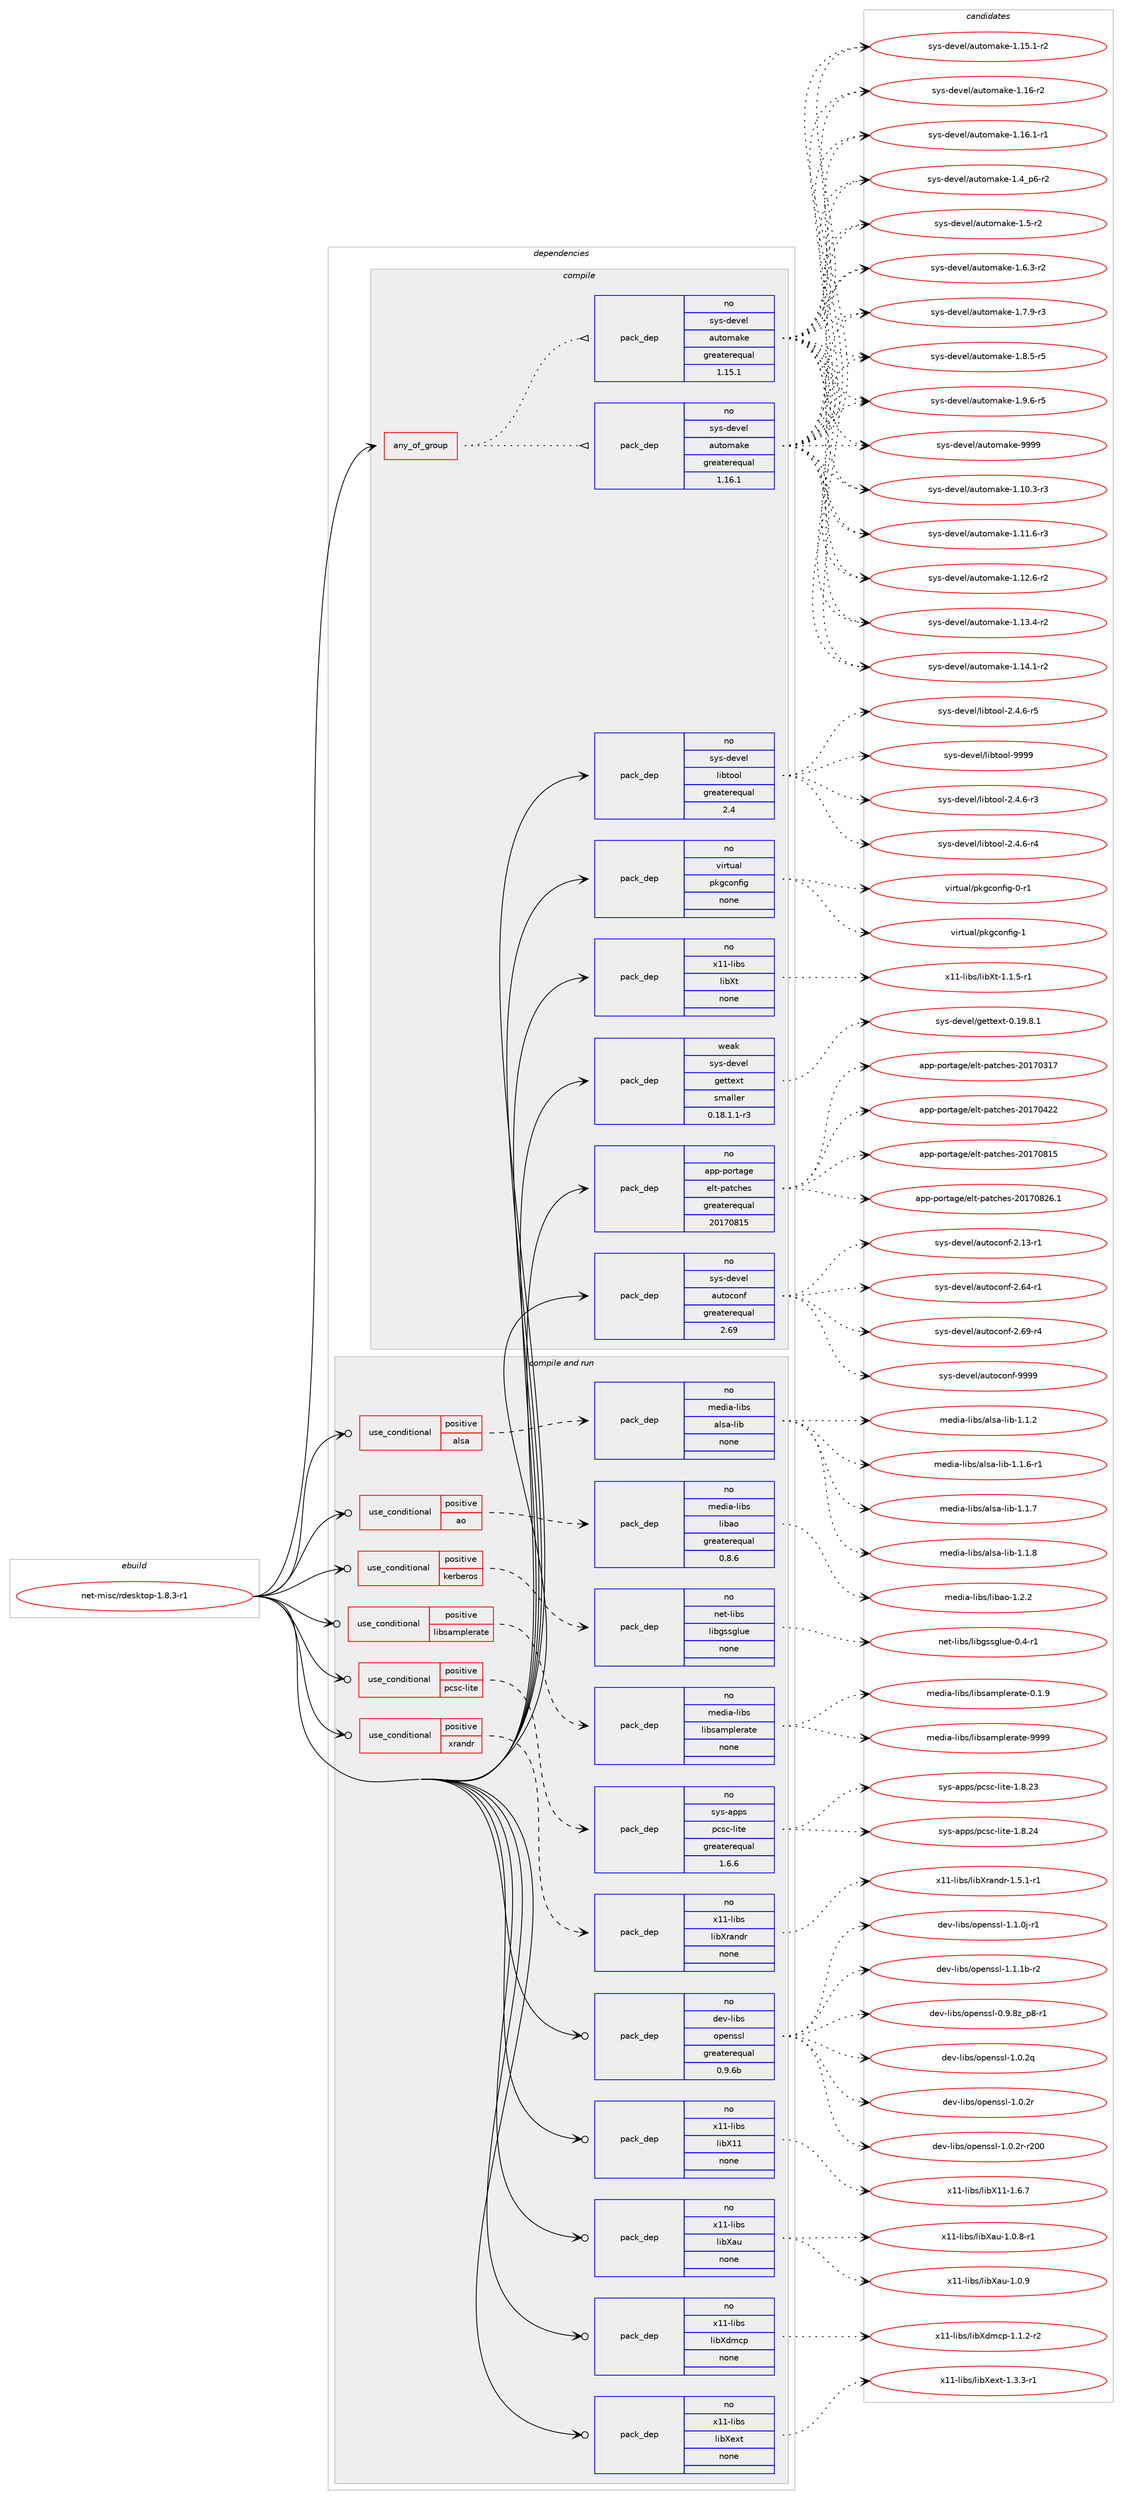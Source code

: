 digraph prolog {

# *************
# Graph options
# *************

newrank=true;
concentrate=true;
compound=true;
graph [rankdir=LR,fontname=Helvetica,fontsize=10,ranksep=1.5];#, ranksep=2.5, nodesep=0.2];
edge  [arrowhead=vee];
node  [fontname=Helvetica,fontsize=10];

# **********
# The ebuild
# **********

subgraph cluster_leftcol {
color=gray;
rank=same;
label=<<i>ebuild</i>>;
id [label="net-misc/rdesktop-1.8.3-r1", color=red, width=4, href="../net-misc/rdesktop-1.8.3-r1.svg"];
}

# ****************
# The dependencies
# ****************

subgraph cluster_midcol {
color=gray;
label=<<i>dependencies</i>>;
subgraph cluster_compile {
fillcolor="#eeeeee";
style=filled;
label=<<i>compile</i>>;
subgraph any26441 {
dependency1671557 [label=<<TABLE BORDER="0" CELLBORDER="1" CELLSPACING="0" CELLPADDING="4"><TR><TD CELLPADDING="10">any_of_group</TD></TR></TABLE>>, shape=none, color=red];subgraph pack1195155 {
dependency1671558 [label=<<TABLE BORDER="0" CELLBORDER="1" CELLSPACING="0" CELLPADDING="4" WIDTH="220"><TR><TD ROWSPAN="6" CELLPADDING="30">pack_dep</TD></TR><TR><TD WIDTH="110">no</TD></TR><TR><TD>sys-devel</TD></TR><TR><TD>automake</TD></TR><TR><TD>greaterequal</TD></TR><TR><TD>1.16.1</TD></TR></TABLE>>, shape=none, color=blue];
}
dependency1671557:e -> dependency1671558:w [weight=20,style="dotted",arrowhead="oinv"];
subgraph pack1195156 {
dependency1671559 [label=<<TABLE BORDER="0" CELLBORDER="1" CELLSPACING="0" CELLPADDING="4" WIDTH="220"><TR><TD ROWSPAN="6" CELLPADDING="30">pack_dep</TD></TR><TR><TD WIDTH="110">no</TD></TR><TR><TD>sys-devel</TD></TR><TR><TD>automake</TD></TR><TR><TD>greaterequal</TD></TR><TR><TD>1.15.1</TD></TR></TABLE>>, shape=none, color=blue];
}
dependency1671557:e -> dependency1671559:w [weight=20,style="dotted",arrowhead="oinv"];
}
id:e -> dependency1671557:w [weight=20,style="solid",arrowhead="vee"];
subgraph pack1195157 {
dependency1671560 [label=<<TABLE BORDER="0" CELLBORDER="1" CELLSPACING="0" CELLPADDING="4" WIDTH="220"><TR><TD ROWSPAN="6" CELLPADDING="30">pack_dep</TD></TR><TR><TD WIDTH="110">no</TD></TR><TR><TD>app-portage</TD></TR><TR><TD>elt-patches</TD></TR><TR><TD>greaterequal</TD></TR><TR><TD>20170815</TD></TR></TABLE>>, shape=none, color=blue];
}
id:e -> dependency1671560:w [weight=20,style="solid",arrowhead="vee"];
subgraph pack1195158 {
dependency1671561 [label=<<TABLE BORDER="0" CELLBORDER="1" CELLSPACING="0" CELLPADDING="4" WIDTH="220"><TR><TD ROWSPAN="6" CELLPADDING="30">pack_dep</TD></TR><TR><TD WIDTH="110">no</TD></TR><TR><TD>sys-devel</TD></TR><TR><TD>autoconf</TD></TR><TR><TD>greaterequal</TD></TR><TR><TD>2.69</TD></TR></TABLE>>, shape=none, color=blue];
}
id:e -> dependency1671561:w [weight=20,style="solid",arrowhead="vee"];
subgraph pack1195159 {
dependency1671562 [label=<<TABLE BORDER="0" CELLBORDER="1" CELLSPACING="0" CELLPADDING="4" WIDTH="220"><TR><TD ROWSPAN="6" CELLPADDING="30">pack_dep</TD></TR><TR><TD WIDTH="110">no</TD></TR><TR><TD>sys-devel</TD></TR><TR><TD>libtool</TD></TR><TR><TD>greaterequal</TD></TR><TR><TD>2.4</TD></TR></TABLE>>, shape=none, color=blue];
}
id:e -> dependency1671562:w [weight=20,style="solid",arrowhead="vee"];
subgraph pack1195160 {
dependency1671563 [label=<<TABLE BORDER="0" CELLBORDER="1" CELLSPACING="0" CELLPADDING="4" WIDTH="220"><TR><TD ROWSPAN="6" CELLPADDING="30">pack_dep</TD></TR><TR><TD WIDTH="110">no</TD></TR><TR><TD>virtual</TD></TR><TR><TD>pkgconfig</TD></TR><TR><TD>none</TD></TR><TR><TD></TD></TR></TABLE>>, shape=none, color=blue];
}
id:e -> dependency1671563:w [weight=20,style="solid",arrowhead="vee"];
subgraph pack1195161 {
dependency1671564 [label=<<TABLE BORDER="0" CELLBORDER="1" CELLSPACING="0" CELLPADDING="4" WIDTH="220"><TR><TD ROWSPAN="6" CELLPADDING="30">pack_dep</TD></TR><TR><TD WIDTH="110">no</TD></TR><TR><TD>x11-libs</TD></TR><TR><TD>libXt</TD></TR><TR><TD>none</TD></TR><TR><TD></TD></TR></TABLE>>, shape=none, color=blue];
}
id:e -> dependency1671564:w [weight=20,style="solid",arrowhead="vee"];
subgraph pack1195162 {
dependency1671565 [label=<<TABLE BORDER="0" CELLBORDER="1" CELLSPACING="0" CELLPADDING="4" WIDTH="220"><TR><TD ROWSPAN="6" CELLPADDING="30">pack_dep</TD></TR><TR><TD WIDTH="110">weak</TD></TR><TR><TD>sys-devel</TD></TR><TR><TD>gettext</TD></TR><TR><TD>smaller</TD></TR><TR><TD>0.18.1.1-r3</TD></TR></TABLE>>, shape=none, color=blue];
}
id:e -> dependency1671565:w [weight=20,style="solid",arrowhead="vee"];
}
subgraph cluster_compileandrun {
fillcolor="#eeeeee";
style=filled;
label=<<i>compile and run</i>>;
subgraph cond449131 {
dependency1671566 [label=<<TABLE BORDER="0" CELLBORDER="1" CELLSPACING="0" CELLPADDING="4"><TR><TD ROWSPAN="3" CELLPADDING="10">use_conditional</TD></TR><TR><TD>positive</TD></TR><TR><TD>alsa</TD></TR></TABLE>>, shape=none, color=red];
subgraph pack1195163 {
dependency1671567 [label=<<TABLE BORDER="0" CELLBORDER="1" CELLSPACING="0" CELLPADDING="4" WIDTH="220"><TR><TD ROWSPAN="6" CELLPADDING="30">pack_dep</TD></TR><TR><TD WIDTH="110">no</TD></TR><TR><TD>media-libs</TD></TR><TR><TD>alsa-lib</TD></TR><TR><TD>none</TD></TR><TR><TD></TD></TR></TABLE>>, shape=none, color=blue];
}
dependency1671566:e -> dependency1671567:w [weight=20,style="dashed",arrowhead="vee"];
}
id:e -> dependency1671566:w [weight=20,style="solid",arrowhead="odotvee"];
subgraph cond449132 {
dependency1671568 [label=<<TABLE BORDER="0" CELLBORDER="1" CELLSPACING="0" CELLPADDING="4"><TR><TD ROWSPAN="3" CELLPADDING="10">use_conditional</TD></TR><TR><TD>positive</TD></TR><TR><TD>ao</TD></TR></TABLE>>, shape=none, color=red];
subgraph pack1195164 {
dependency1671569 [label=<<TABLE BORDER="0" CELLBORDER="1" CELLSPACING="0" CELLPADDING="4" WIDTH="220"><TR><TD ROWSPAN="6" CELLPADDING="30">pack_dep</TD></TR><TR><TD WIDTH="110">no</TD></TR><TR><TD>media-libs</TD></TR><TR><TD>libao</TD></TR><TR><TD>greaterequal</TD></TR><TR><TD>0.8.6</TD></TR></TABLE>>, shape=none, color=blue];
}
dependency1671568:e -> dependency1671569:w [weight=20,style="dashed",arrowhead="vee"];
}
id:e -> dependency1671568:w [weight=20,style="solid",arrowhead="odotvee"];
subgraph cond449133 {
dependency1671570 [label=<<TABLE BORDER="0" CELLBORDER="1" CELLSPACING="0" CELLPADDING="4"><TR><TD ROWSPAN="3" CELLPADDING="10">use_conditional</TD></TR><TR><TD>positive</TD></TR><TR><TD>kerberos</TD></TR></TABLE>>, shape=none, color=red];
subgraph pack1195165 {
dependency1671571 [label=<<TABLE BORDER="0" CELLBORDER="1" CELLSPACING="0" CELLPADDING="4" WIDTH="220"><TR><TD ROWSPAN="6" CELLPADDING="30">pack_dep</TD></TR><TR><TD WIDTH="110">no</TD></TR><TR><TD>net-libs</TD></TR><TR><TD>libgssglue</TD></TR><TR><TD>none</TD></TR><TR><TD></TD></TR></TABLE>>, shape=none, color=blue];
}
dependency1671570:e -> dependency1671571:w [weight=20,style="dashed",arrowhead="vee"];
}
id:e -> dependency1671570:w [weight=20,style="solid",arrowhead="odotvee"];
subgraph cond449134 {
dependency1671572 [label=<<TABLE BORDER="0" CELLBORDER="1" CELLSPACING="0" CELLPADDING="4"><TR><TD ROWSPAN="3" CELLPADDING="10">use_conditional</TD></TR><TR><TD>positive</TD></TR><TR><TD>libsamplerate</TD></TR></TABLE>>, shape=none, color=red];
subgraph pack1195166 {
dependency1671573 [label=<<TABLE BORDER="0" CELLBORDER="1" CELLSPACING="0" CELLPADDING="4" WIDTH="220"><TR><TD ROWSPAN="6" CELLPADDING="30">pack_dep</TD></TR><TR><TD WIDTH="110">no</TD></TR><TR><TD>media-libs</TD></TR><TR><TD>libsamplerate</TD></TR><TR><TD>none</TD></TR><TR><TD></TD></TR></TABLE>>, shape=none, color=blue];
}
dependency1671572:e -> dependency1671573:w [weight=20,style="dashed",arrowhead="vee"];
}
id:e -> dependency1671572:w [weight=20,style="solid",arrowhead="odotvee"];
subgraph cond449135 {
dependency1671574 [label=<<TABLE BORDER="0" CELLBORDER="1" CELLSPACING="0" CELLPADDING="4"><TR><TD ROWSPAN="3" CELLPADDING="10">use_conditional</TD></TR><TR><TD>positive</TD></TR><TR><TD>pcsc-lite</TD></TR></TABLE>>, shape=none, color=red];
subgraph pack1195167 {
dependency1671575 [label=<<TABLE BORDER="0" CELLBORDER="1" CELLSPACING="0" CELLPADDING="4" WIDTH="220"><TR><TD ROWSPAN="6" CELLPADDING="30">pack_dep</TD></TR><TR><TD WIDTH="110">no</TD></TR><TR><TD>sys-apps</TD></TR><TR><TD>pcsc-lite</TD></TR><TR><TD>greaterequal</TD></TR><TR><TD>1.6.6</TD></TR></TABLE>>, shape=none, color=blue];
}
dependency1671574:e -> dependency1671575:w [weight=20,style="dashed",arrowhead="vee"];
}
id:e -> dependency1671574:w [weight=20,style="solid",arrowhead="odotvee"];
subgraph cond449136 {
dependency1671576 [label=<<TABLE BORDER="0" CELLBORDER="1" CELLSPACING="0" CELLPADDING="4"><TR><TD ROWSPAN="3" CELLPADDING="10">use_conditional</TD></TR><TR><TD>positive</TD></TR><TR><TD>xrandr</TD></TR></TABLE>>, shape=none, color=red];
subgraph pack1195168 {
dependency1671577 [label=<<TABLE BORDER="0" CELLBORDER="1" CELLSPACING="0" CELLPADDING="4" WIDTH="220"><TR><TD ROWSPAN="6" CELLPADDING="30">pack_dep</TD></TR><TR><TD WIDTH="110">no</TD></TR><TR><TD>x11-libs</TD></TR><TR><TD>libXrandr</TD></TR><TR><TD>none</TD></TR><TR><TD></TD></TR></TABLE>>, shape=none, color=blue];
}
dependency1671576:e -> dependency1671577:w [weight=20,style="dashed",arrowhead="vee"];
}
id:e -> dependency1671576:w [weight=20,style="solid",arrowhead="odotvee"];
subgraph pack1195169 {
dependency1671578 [label=<<TABLE BORDER="0" CELLBORDER="1" CELLSPACING="0" CELLPADDING="4" WIDTH="220"><TR><TD ROWSPAN="6" CELLPADDING="30">pack_dep</TD></TR><TR><TD WIDTH="110">no</TD></TR><TR><TD>dev-libs</TD></TR><TR><TD>openssl</TD></TR><TR><TD>greaterequal</TD></TR><TR><TD>0.9.6b</TD></TR></TABLE>>, shape=none, color=blue];
}
id:e -> dependency1671578:w [weight=20,style="solid",arrowhead="odotvee"];
subgraph pack1195170 {
dependency1671579 [label=<<TABLE BORDER="0" CELLBORDER="1" CELLSPACING="0" CELLPADDING="4" WIDTH="220"><TR><TD ROWSPAN="6" CELLPADDING="30">pack_dep</TD></TR><TR><TD WIDTH="110">no</TD></TR><TR><TD>x11-libs</TD></TR><TR><TD>libX11</TD></TR><TR><TD>none</TD></TR><TR><TD></TD></TR></TABLE>>, shape=none, color=blue];
}
id:e -> dependency1671579:w [weight=20,style="solid",arrowhead="odotvee"];
subgraph pack1195171 {
dependency1671580 [label=<<TABLE BORDER="0" CELLBORDER="1" CELLSPACING="0" CELLPADDING="4" WIDTH="220"><TR><TD ROWSPAN="6" CELLPADDING="30">pack_dep</TD></TR><TR><TD WIDTH="110">no</TD></TR><TR><TD>x11-libs</TD></TR><TR><TD>libXau</TD></TR><TR><TD>none</TD></TR><TR><TD></TD></TR></TABLE>>, shape=none, color=blue];
}
id:e -> dependency1671580:w [weight=20,style="solid",arrowhead="odotvee"];
subgraph pack1195172 {
dependency1671581 [label=<<TABLE BORDER="0" CELLBORDER="1" CELLSPACING="0" CELLPADDING="4" WIDTH="220"><TR><TD ROWSPAN="6" CELLPADDING="30">pack_dep</TD></TR><TR><TD WIDTH="110">no</TD></TR><TR><TD>x11-libs</TD></TR><TR><TD>libXdmcp</TD></TR><TR><TD>none</TD></TR><TR><TD></TD></TR></TABLE>>, shape=none, color=blue];
}
id:e -> dependency1671581:w [weight=20,style="solid",arrowhead="odotvee"];
subgraph pack1195173 {
dependency1671582 [label=<<TABLE BORDER="0" CELLBORDER="1" CELLSPACING="0" CELLPADDING="4" WIDTH="220"><TR><TD ROWSPAN="6" CELLPADDING="30">pack_dep</TD></TR><TR><TD WIDTH="110">no</TD></TR><TR><TD>x11-libs</TD></TR><TR><TD>libXext</TD></TR><TR><TD>none</TD></TR><TR><TD></TD></TR></TABLE>>, shape=none, color=blue];
}
id:e -> dependency1671582:w [weight=20,style="solid",arrowhead="odotvee"];
}
subgraph cluster_run {
fillcolor="#eeeeee";
style=filled;
label=<<i>run</i>>;
}
}

# **************
# The candidates
# **************

subgraph cluster_choices {
rank=same;
color=gray;
label=<<i>candidates</i>>;

subgraph choice1195155 {
color=black;
nodesep=1;
choice11512111545100101118101108479711711611110997107101454946494846514511451 [label="sys-devel/automake-1.10.3-r3", color=red, width=4,href="../sys-devel/automake-1.10.3-r3.svg"];
choice11512111545100101118101108479711711611110997107101454946494946544511451 [label="sys-devel/automake-1.11.6-r3", color=red, width=4,href="../sys-devel/automake-1.11.6-r3.svg"];
choice11512111545100101118101108479711711611110997107101454946495046544511450 [label="sys-devel/automake-1.12.6-r2", color=red, width=4,href="../sys-devel/automake-1.12.6-r2.svg"];
choice11512111545100101118101108479711711611110997107101454946495146524511450 [label="sys-devel/automake-1.13.4-r2", color=red, width=4,href="../sys-devel/automake-1.13.4-r2.svg"];
choice11512111545100101118101108479711711611110997107101454946495246494511450 [label="sys-devel/automake-1.14.1-r2", color=red, width=4,href="../sys-devel/automake-1.14.1-r2.svg"];
choice11512111545100101118101108479711711611110997107101454946495346494511450 [label="sys-devel/automake-1.15.1-r2", color=red, width=4,href="../sys-devel/automake-1.15.1-r2.svg"];
choice1151211154510010111810110847971171161111099710710145494649544511450 [label="sys-devel/automake-1.16-r2", color=red, width=4,href="../sys-devel/automake-1.16-r2.svg"];
choice11512111545100101118101108479711711611110997107101454946495446494511449 [label="sys-devel/automake-1.16.1-r1", color=red, width=4,href="../sys-devel/automake-1.16.1-r1.svg"];
choice115121115451001011181011084797117116111109971071014549465295112544511450 [label="sys-devel/automake-1.4_p6-r2", color=red, width=4,href="../sys-devel/automake-1.4_p6-r2.svg"];
choice11512111545100101118101108479711711611110997107101454946534511450 [label="sys-devel/automake-1.5-r2", color=red, width=4,href="../sys-devel/automake-1.5-r2.svg"];
choice115121115451001011181011084797117116111109971071014549465446514511450 [label="sys-devel/automake-1.6.3-r2", color=red, width=4,href="../sys-devel/automake-1.6.3-r2.svg"];
choice115121115451001011181011084797117116111109971071014549465546574511451 [label="sys-devel/automake-1.7.9-r3", color=red, width=4,href="../sys-devel/automake-1.7.9-r3.svg"];
choice115121115451001011181011084797117116111109971071014549465646534511453 [label="sys-devel/automake-1.8.5-r5", color=red, width=4,href="../sys-devel/automake-1.8.5-r5.svg"];
choice115121115451001011181011084797117116111109971071014549465746544511453 [label="sys-devel/automake-1.9.6-r5", color=red, width=4,href="../sys-devel/automake-1.9.6-r5.svg"];
choice115121115451001011181011084797117116111109971071014557575757 [label="sys-devel/automake-9999", color=red, width=4,href="../sys-devel/automake-9999.svg"];
dependency1671558:e -> choice11512111545100101118101108479711711611110997107101454946494846514511451:w [style=dotted,weight="100"];
dependency1671558:e -> choice11512111545100101118101108479711711611110997107101454946494946544511451:w [style=dotted,weight="100"];
dependency1671558:e -> choice11512111545100101118101108479711711611110997107101454946495046544511450:w [style=dotted,weight="100"];
dependency1671558:e -> choice11512111545100101118101108479711711611110997107101454946495146524511450:w [style=dotted,weight="100"];
dependency1671558:e -> choice11512111545100101118101108479711711611110997107101454946495246494511450:w [style=dotted,weight="100"];
dependency1671558:e -> choice11512111545100101118101108479711711611110997107101454946495346494511450:w [style=dotted,weight="100"];
dependency1671558:e -> choice1151211154510010111810110847971171161111099710710145494649544511450:w [style=dotted,weight="100"];
dependency1671558:e -> choice11512111545100101118101108479711711611110997107101454946495446494511449:w [style=dotted,weight="100"];
dependency1671558:e -> choice115121115451001011181011084797117116111109971071014549465295112544511450:w [style=dotted,weight="100"];
dependency1671558:e -> choice11512111545100101118101108479711711611110997107101454946534511450:w [style=dotted,weight="100"];
dependency1671558:e -> choice115121115451001011181011084797117116111109971071014549465446514511450:w [style=dotted,weight="100"];
dependency1671558:e -> choice115121115451001011181011084797117116111109971071014549465546574511451:w [style=dotted,weight="100"];
dependency1671558:e -> choice115121115451001011181011084797117116111109971071014549465646534511453:w [style=dotted,weight="100"];
dependency1671558:e -> choice115121115451001011181011084797117116111109971071014549465746544511453:w [style=dotted,weight="100"];
dependency1671558:e -> choice115121115451001011181011084797117116111109971071014557575757:w [style=dotted,weight="100"];
}
subgraph choice1195156 {
color=black;
nodesep=1;
choice11512111545100101118101108479711711611110997107101454946494846514511451 [label="sys-devel/automake-1.10.3-r3", color=red, width=4,href="../sys-devel/automake-1.10.3-r3.svg"];
choice11512111545100101118101108479711711611110997107101454946494946544511451 [label="sys-devel/automake-1.11.6-r3", color=red, width=4,href="../sys-devel/automake-1.11.6-r3.svg"];
choice11512111545100101118101108479711711611110997107101454946495046544511450 [label="sys-devel/automake-1.12.6-r2", color=red, width=4,href="../sys-devel/automake-1.12.6-r2.svg"];
choice11512111545100101118101108479711711611110997107101454946495146524511450 [label="sys-devel/automake-1.13.4-r2", color=red, width=4,href="../sys-devel/automake-1.13.4-r2.svg"];
choice11512111545100101118101108479711711611110997107101454946495246494511450 [label="sys-devel/automake-1.14.1-r2", color=red, width=4,href="../sys-devel/automake-1.14.1-r2.svg"];
choice11512111545100101118101108479711711611110997107101454946495346494511450 [label="sys-devel/automake-1.15.1-r2", color=red, width=4,href="../sys-devel/automake-1.15.1-r2.svg"];
choice1151211154510010111810110847971171161111099710710145494649544511450 [label="sys-devel/automake-1.16-r2", color=red, width=4,href="../sys-devel/automake-1.16-r2.svg"];
choice11512111545100101118101108479711711611110997107101454946495446494511449 [label="sys-devel/automake-1.16.1-r1", color=red, width=4,href="../sys-devel/automake-1.16.1-r1.svg"];
choice115121115451001011181011084797117116111109971071014549465295112544511450 [label="sys-devel/automake-1.4_p6-r2", color=red, width=4,href="../sys-devel/automake-1.4_p6-r2.svg"];
choice11512111545100101118101108479711711611110997107101454946534511450 [label="sys-devel/automake-1.5-r2", color=red, width=4,href="../sys-devel/automake-1.5-r2.svg"];
choice115121115451001011181011084797117116111109971071014549465446514511450 [label="sys-devel/automake-1.6.3-r2", color=red, width=4,href="../sys-devel/automake-1.6.3-r2.svg"];
choice115121115451001011181011084797117116111109971071014549465546574511451 [label="sys-devel/automake-1.7.9-r3", color=red, width=4,href="../sys-devel/automake-1.7.9-r3.svg"];
choice115121115451001011181011084797117116111109971071014549465646534511453 [label="sys-devel/automake-1.8.5-r5", color=red, width=4,href="../sys-devel/automake-1.8.5-r5.svg"];
choice115121115451001011181011084797117116111109971071014549465746544511453 [label="sys-devel/automake-1.9.6-r5", color=red, width=4,href="../sys-devel/automake-1.9.6-r5.svg"];
choice115121115451001011181011084797117116111109971071014557575757 [label="sys-devel/automake-9999", color=red, width=4,href="../sys-devel/automake-9999.svg"];
dependency1671559:e -> choice11512111545100101118101108479711711611110997107101454946494846514511451:w [style=dotted,weight="100"];
dependency1671559:e -> choice11512111545100101118101108479711711611110997107101454946494946544511451:w [style=dotted,weight="100"];
dependency1671559:e -> choice11512111545100101118101108479711711611110997107101454946495046544511450:w [style=dotted,weight="100"];
dependency1671559:e -> choice11512111545100101118101108479711711611110997107101454946495146524511450:w [style=dotted,weight="100"];
dependency1671559:e -> choice11512111545100101118101108479711711611110997107101454946495246494511450:w [style=dotted,weight="100"];
dependency1671559:e -> choice11512111545100101118101108479711711611110997107101454946495346494511450:w [style=dotted,weight="100"];
dependency1671559:e -> choice1151211154510010111810110847971171161111099710710145494649544511450:w [style=dotted,weight="100"];
dependency1671559:e -> choice11512111545100101118101108479711711611110997107101454946495446494511449:w [style=dotted,weight="100"];
dependency1671559:e -> choice115121115451001011181011084797117116111109971071014549465295112544511450:w [style=dotted,weight="100"];
dependency1671559:e -> choice11512111545100101118101108479711711611110997107101454946534511450:w [style=dotted,weight="100"];
dependency1671559:e -> choice115121115451001011181011084797117116111109971071014549465446514511450:w [style=dotted,weight="100"];
dependency1671559:e -> choice115121115451001011181011084797117116111109971071014549465546574511451:w [style=dotted,weight="100"];
dependency1671559:e -> choice115121115451001011181011084797117116111109971071014549465646534511453:w [style=dotted,weight="100"];
dependency1671559:e -> choice115121115451001011181011084797117116111109971071014549465746544511453:w [style=dotted,weight="100"];
dependency1671559:e -> choice115121115451001011181011084797117116111109971071014557575757:w [style=dotted,weight="100"];
}
subgraph choice1195157 {
color=black;
nodesep=1;
choice97112112451121111141169710310147101108116451129711699104101115455048495548514955 [label="app-portage/elt-patches-20170317", color=red, width=4,href="../app-portage/elt-patches-20170317.svg"];
choice97112112451121111141169710310147101108116451129711699104101115455048495548525050 [label="app-portage/elt-patches-20170422", color=red, width=4,href="../app-portage/elt-patches-20170422.svg"];
choice97112112451121111141169710310147101108116451129711699104101115455048495548564953 [label="app-portage/elt-patches-20170815", color=red, width=4,href="../app-portage/elt-patches-20170815.svg"];
choice971121124511211111411697103101471011081164511297116991041011154550484955485650544649 [label="app-portage/elt-patches-20170826.1", color=red, width=4,href="../app-portage/elt-patches-20170826.1.svg"];
dependency1671560:e -> choice97112112451121111141169710310147101108116451129711699104101115455048495548514955:w [style=dotted,weight="100"];
dependency1671560:e -> choice97112112451121111141169710310147101108116451129711699104101115455048495548525050:w [style=dotted,weight="100"];
dependency1671560:e -> choice97112112451121111141169710310147101108116451129711699104101115455048495548564953:w [style=dotted,weight="100"];
dependency1671560:e -> choice971121124511211111411697103101471011081164511297116991041011154550484955485650544649:w [style=dotted,weight="100"];
}
subgraph choice1195158 {
color=black;
nodesep=1;
choice1151211154510010111810110847971171161119911111010245504649514511449 [label="sys-devel/autoconf-2.13-r1", color=red, width=4,href="../sys-devel/autoconf-2.13-r1.svg"];
choice1151211154510010111810110847971171161119911111010245504654524511449 [label="sys-devel/autoconf-2.64-r1", color=red, width=4,href="../sys-devel/autoconf-2.64-r1.svg"];
choice1151211154510010111810110847971171161119911111010245504654574511452 [label="sys-devel/autoconf-2.69-r4", color=red, width=4,href="../sys-devel/autoconf-2.69-r4.svg"];
choice115121115451001011181011084797117116111991111101024557575757 [label="sys-devel/autoconf-9999", color=red, width=4,href="../sys-devel/autoconf-9999.svg"];
dependency1671561:e -> choice1151211154510010111810110847971171161119911111010245504649514511449:w [style=dotted,weight="100"];
dependency1671561:e -> choice1151211154510010111810110847971171161119911111010245504654524511449:w [style=dotted,weight="100"];
dependency1671561:e -> choice1151211154510010111810110847971171161119911111010245504654574511452:w [style=dotted,weight="100"];
dependency1671561:e -> choice115121115451001011181011084797117116111991111101024557575757:w [style=dotted,weight="100"];
}
subgraph choice1195159 {
color=black;
nodesep=1;
choice1151211154510010111810110847108105981161111111084550465246544511451 [label="sys-devel/libtool-2.4.6-r3", color=red, width=4,href="../sys-devel/libtool-2.4.6-r3.svg"];
choice1151211154510010111810110847108105981161111111084550465246544511452 [label="sys-devel/libtool-2.4.6-r4", color=red, width=4,href="../sys-devel/libtool-2.4.6-r4.svg"];
choice1151211154510010111810110847108105981161111111084550465246544511453 [label="sys-devel/libtool-2.4.6-r5", color=red, width=4,href="../sys-devel/libtool-2.4.6-r5.svg"];
choice1151211154510010111810110847108105981161111111084557575757 [label="sys-devel/libtool-9999", color=red, width=4,href="../sys-devel/libtool-9999.svg"];
dependency1671562:e -> choice1151211154510010111810110847108105981161111111084550465246544511451:w [style=dotted,weight="100"];
dependency1671562:e -> choice1151211154510010111810110847108105981161111111084550465246544511452:w [style=dotted,weight="100"];
dependency1671562:e -> choice1151211154510010111810110847108105981161111111084550465246544511453:w [style=dotted,weight="100"];
dependency1671562:e -> choice1151211154510010111810110847108105981161111111084557575757:w [style=dotted,weight="100"];
}
subgraph choice1195160 {
color=black;
nodesep=1;
choice11810511411611797108471121071039911111010210510345484511449 [label="virtual/pkgconfig-0-r1", color=red, width=4,href="../virtual/pkgconfig-0-r1.svg"];
choice1181051141161179710847112107103991111101021051034549 [label="virtual/pkgconfig-1", color=red, width=4,href="../virtual/pkgconfig-1.svg"];
dependency1671563:e -> choice11810511411611797108471121071039911111010210510345484511449:w [style=dotted,weight="100"];
dependency1671563:e -> choice1181051141161179710847112107103991111101021051034549:w [style=dotted,weight="100"];
}
subgraph choice1195161 {
color=black;
nodesep=1;
choice120494945108105981154710810598881164549464946534511449 [label="x11-libs/libXt-1.1.5-r1", color=red, width=4,href="../x11-libs/libXt-1.1.5-r1.svg"];
dependency1671564:e -> choice120494945108105981154710810598881164549464946534511449:w [style=dotted,weight="100"];
}
subgraph choice1195162 {
color=black;
nodesep=1;
choice1151211154510010111810110847103101116116101120116454846495746564649 [label="sys-devel/gettext-0.19.8.1", color=red, width=4,href="../sys-devel/gettext-0.19.8.1.svg"];
dependency1671565:e -> choice1151211154510010111810110847103101116116101120116454846495746564649:w [style=dotted,weight="100"];
}
subgraph choice1195163 {
color=black;
nodesep=1;
choice1091011001059745108105981154797108115974510810598454946494650 [label="media-libs/alsa-lib-1.1.2", color=red, width=4,href="../media-libs/alsa-lib-1.1.2.svg"];
choice10910110010597451081059811547971081159745108105984549464946544511449 [label="media-libs/alsa-lib-1.1.6-r1", color=red, width=4,href="../media-libs/alsa-lib-1.1.6-r1.svg"];
choice1091011001059745108105981154797108115974510810598454946494655 [label="media-libs/alsa-lib-1.1.7", color=red, width=4,href="../media-libs/alsa-lib-1.1.7.svg"];
choice1091011001059745108105981154797108115974510810598454946494656 [label="media-libs/alsa-lib-1.1.8", color=red, width=4,href="../media-libs/alsa-lib-1.1.8.svg"];
dependency1671567:e -> choice1091011001059745108105981154797108115974510810598454946494650:w [style=dotted,weight="100"];
dependency1671567:e -> choice10910110010597451081059811547971081159745108105984549464946544511449:w [style=dotted,weight="100"];
dependency1671567:e -> choice1091011001059745108105981154797108115974510810598454946494655:w [style=dotted,weight="100"];
dependency1671567:e -> choice1091011001059745108105981154797108115974510810598454946494656:w [style=dotted,weight="100"];
}
subgraph choice1195164 {
color=black;
nodesep=1;
choice109101100105974510810598115471081059897111454946504650 [label="media-libs/libao-1.2.2", color=red, width=4,href="../media-libs/libao-1.2.2.svg"];
dependency1671569:e -> choice109101100105974510810598115471081059897111454946504650:w [style=dotted,weight="100"];
}
subgraph choice1195165 {
color=black;
nodesep=1;
choice11010111645108105981154710810598103115115103108117101454846524511449 [label="net-libs/libgssglue-0.4-r1", color=red, width=4,href="../net-libs/libgssglue-0.4-r1.svg"];
dependency1671571:e -> choice11010111645108105981154710810598103115115103108117101454846524511449:w [style=dotted,weight="100"];
}
subgraph choice1195166 {
color=black;
nodesep=1;
choice10910110010597451081059811547108105981159710911210810111497116101454846494657 [label="media-libs/libsamplerate-0.1.9", color=red, width=4,href="../media-libs/libsamplerate-0.1.9.svg"];
choice109101100105974510810598115471081059811597109112108101114971161014557575757 [label="media-libs/libsamplerate-9999", color=red, width=4,href="../media-libs/libsamplerate-9999.svg"];
dependency1671573:e -> choice10910110010597451081059811547108105981159710911210810111497116101454846494657:w [style=dotted,weight="100"];
dependency1671573:e -> choice109101100105974510810598115471081059811597109112108101114971161014557575757:w [style=dotted,weight="100"];
}
subgraph choice1195167 {
color=black;
nodesep=1;
choice11512111545971121121154711299115994510810511610145494656465051 [label="sys-apps/pcsc-lite-1.8.23", color=red, width=4,href="../sys-apps/pcsc-lite-1.8.23.svg"];
choice11512111545971121121154711299115994510810511610145494656465052 [label="sys-apps/pcsc-lite-1.8.24", color=red, width=4,href="../sys-apps/pcsc-lite-1.8.24.svg"];
dependency1671575:e -> choice11512111545971121121154711299115994510810511610145494656465051:w [style=dotted,weight="100"];
dependency1671575:e -> choice11512111545971121121154711299115994510810511610145494656465052:w [style=dotted,weight="100"];
}
subgraph choice1195168 {
color=black;
nodesep=1;
choice12049494510810598115471081059888114971101001144549465346494511449 [label="x11-libs/libXrandr-1.5.1-r1", color=red, width=4,href="../x11-libs/libXrandr-1.5.1-r1.svg"];
dependency1671577:e -> choice12049494510810598115471081059888114971101001144549465346494511449:w [style=dotted,weight="100"];
}
subgraph choice1195169 {
color=black;
nodesep=1;
choice10010111845108105981154711111210111011511510845484657465612295112564511449 [label="dev-libs/openssl-0.9.8z_p8-r1", color=red, width=4,href="../dev-libs/openssl-0.9.8z_p8-r1.svg"];
choice100101118451081059811547111112101110115115108454946484650113 [label="dev-libs/openssl-1.0.2q", color=red, width=4,href="../dev-libs/openssl-1.0.2q.svg"];
choice100101118451081059811547111112101110115115108454946484650114 [label="dev-libs/openssl-1.0.2r", color=red, width=4,href="../dev-libs/openssl-1.0.2r.svg"];
choice10010111845108105981154711111210111011511510845494648465011445114504848 [label="dev-libs/openssl-1.0.2r-r200", color=red, width=4,href="../dev-libs/openssl-1.0.2r-r200.svg"];
choice1001011184510810598115471111121011101151151084549464946481064511449 [label="dev-libs/openssl-1.1.0j-r1", color=red, width=4,href="../dev-libs/openssl-1.1.0j-r1.svg"];
choice100101118451081059811547111112101110115115108454946494649984511450 [label="dev-libs/openssl-1.1.1b-r2", color=red, width=4,href="../dev-libs/openssl-1.1.1b-r2.svg"];
dependency1671578:e -> choice10010111845108105981154711111210111011511510845484657465612295112564511449:w [style=dotted,weight="100"];
dependency1671578:e -> choice100101118451081059811547111112101110115115108454946484650113:w [style=dotted,weight="100"];
dependency1671578:e -> choice100101118451081059811547111112101110115115108454946484650114:w [style=dotted,weight="100"];
dependency1671578:e -> choice10010111845108105981154711111210111011511510845494648465011445114504848:w [style=dotted,weight="100"];
dependency1671578:e -> choice1001011184510810598115471111121011101151151084549464946481064511449:w [style=dotted,weight="100"];
dependency1671578:e -> choice100101118451081059811547111112101110115115108454946494649984511450:w [style=dotted,weight="100"];
}
subgraph choice1195170 {
color=black;
nodesep=1;
choice120494945108105981154710810598884949454946544655 [label="x11-libs/libX11-1.6.7", color=red, width=4,href="../x11-libs/libX11-1.6.7.svg"];
dependency1671579:e -> choice120494945108105981154710810598884949454946544655:w [style=dotted,weight="100"];
}
subgraph choice1195171 {
color=black;
nodesep=1;
choice12049494510810598115471081059888971174549464846564511449 [label="x11-libs/libXau-1.0.8-r1", color=red, width=4,href="../x11-libs/libXau-1.0.8-r1.svg"];
choice1204949451081059811547108105988897117454946484657 [label="x11-libs/libXau-1.0.9", color=red, width=4,href="../x11-libs/libXau-1.0.9.svg"];
dependency1671580:e -> choice12049494510810598115471081059888971174549464846564511449:w [style=dotted,weight="100"];
dependency1671580:e -> choice1204949451081059811547108105988897117454946484657:w [style=dotted,weight="100"];
}
subgraph choice1195172 {
color=black;
nodesep=1;
choice12049494510810598115471081059888100109991124549464946504511450 [label="x11-libs/libXdmcp-1.1.2-r2", color=red, width=4,href="../x11-libs/libXdmcp-1.1.2-r2.svg"];
dependency1671581:e -> choice12049494510810598115471081059888100109991124549464946504511450:w [style=dotted,weight="100"];
}
subgraph choice1195173 {
color=black;
nodesep=1;
choice120494945108105981154710810598881011201164549465146514511449 [label="x11-libs/libXext-1.3.3-r1", color=red, width=4,href="../x11-libs/libXext-1.3.3-r1.svg"];
dependency1671582:e -> choice120494945108105981154710810598881011201164549465146514511449:w [style=dotted,weight="100"];
}
}

}

